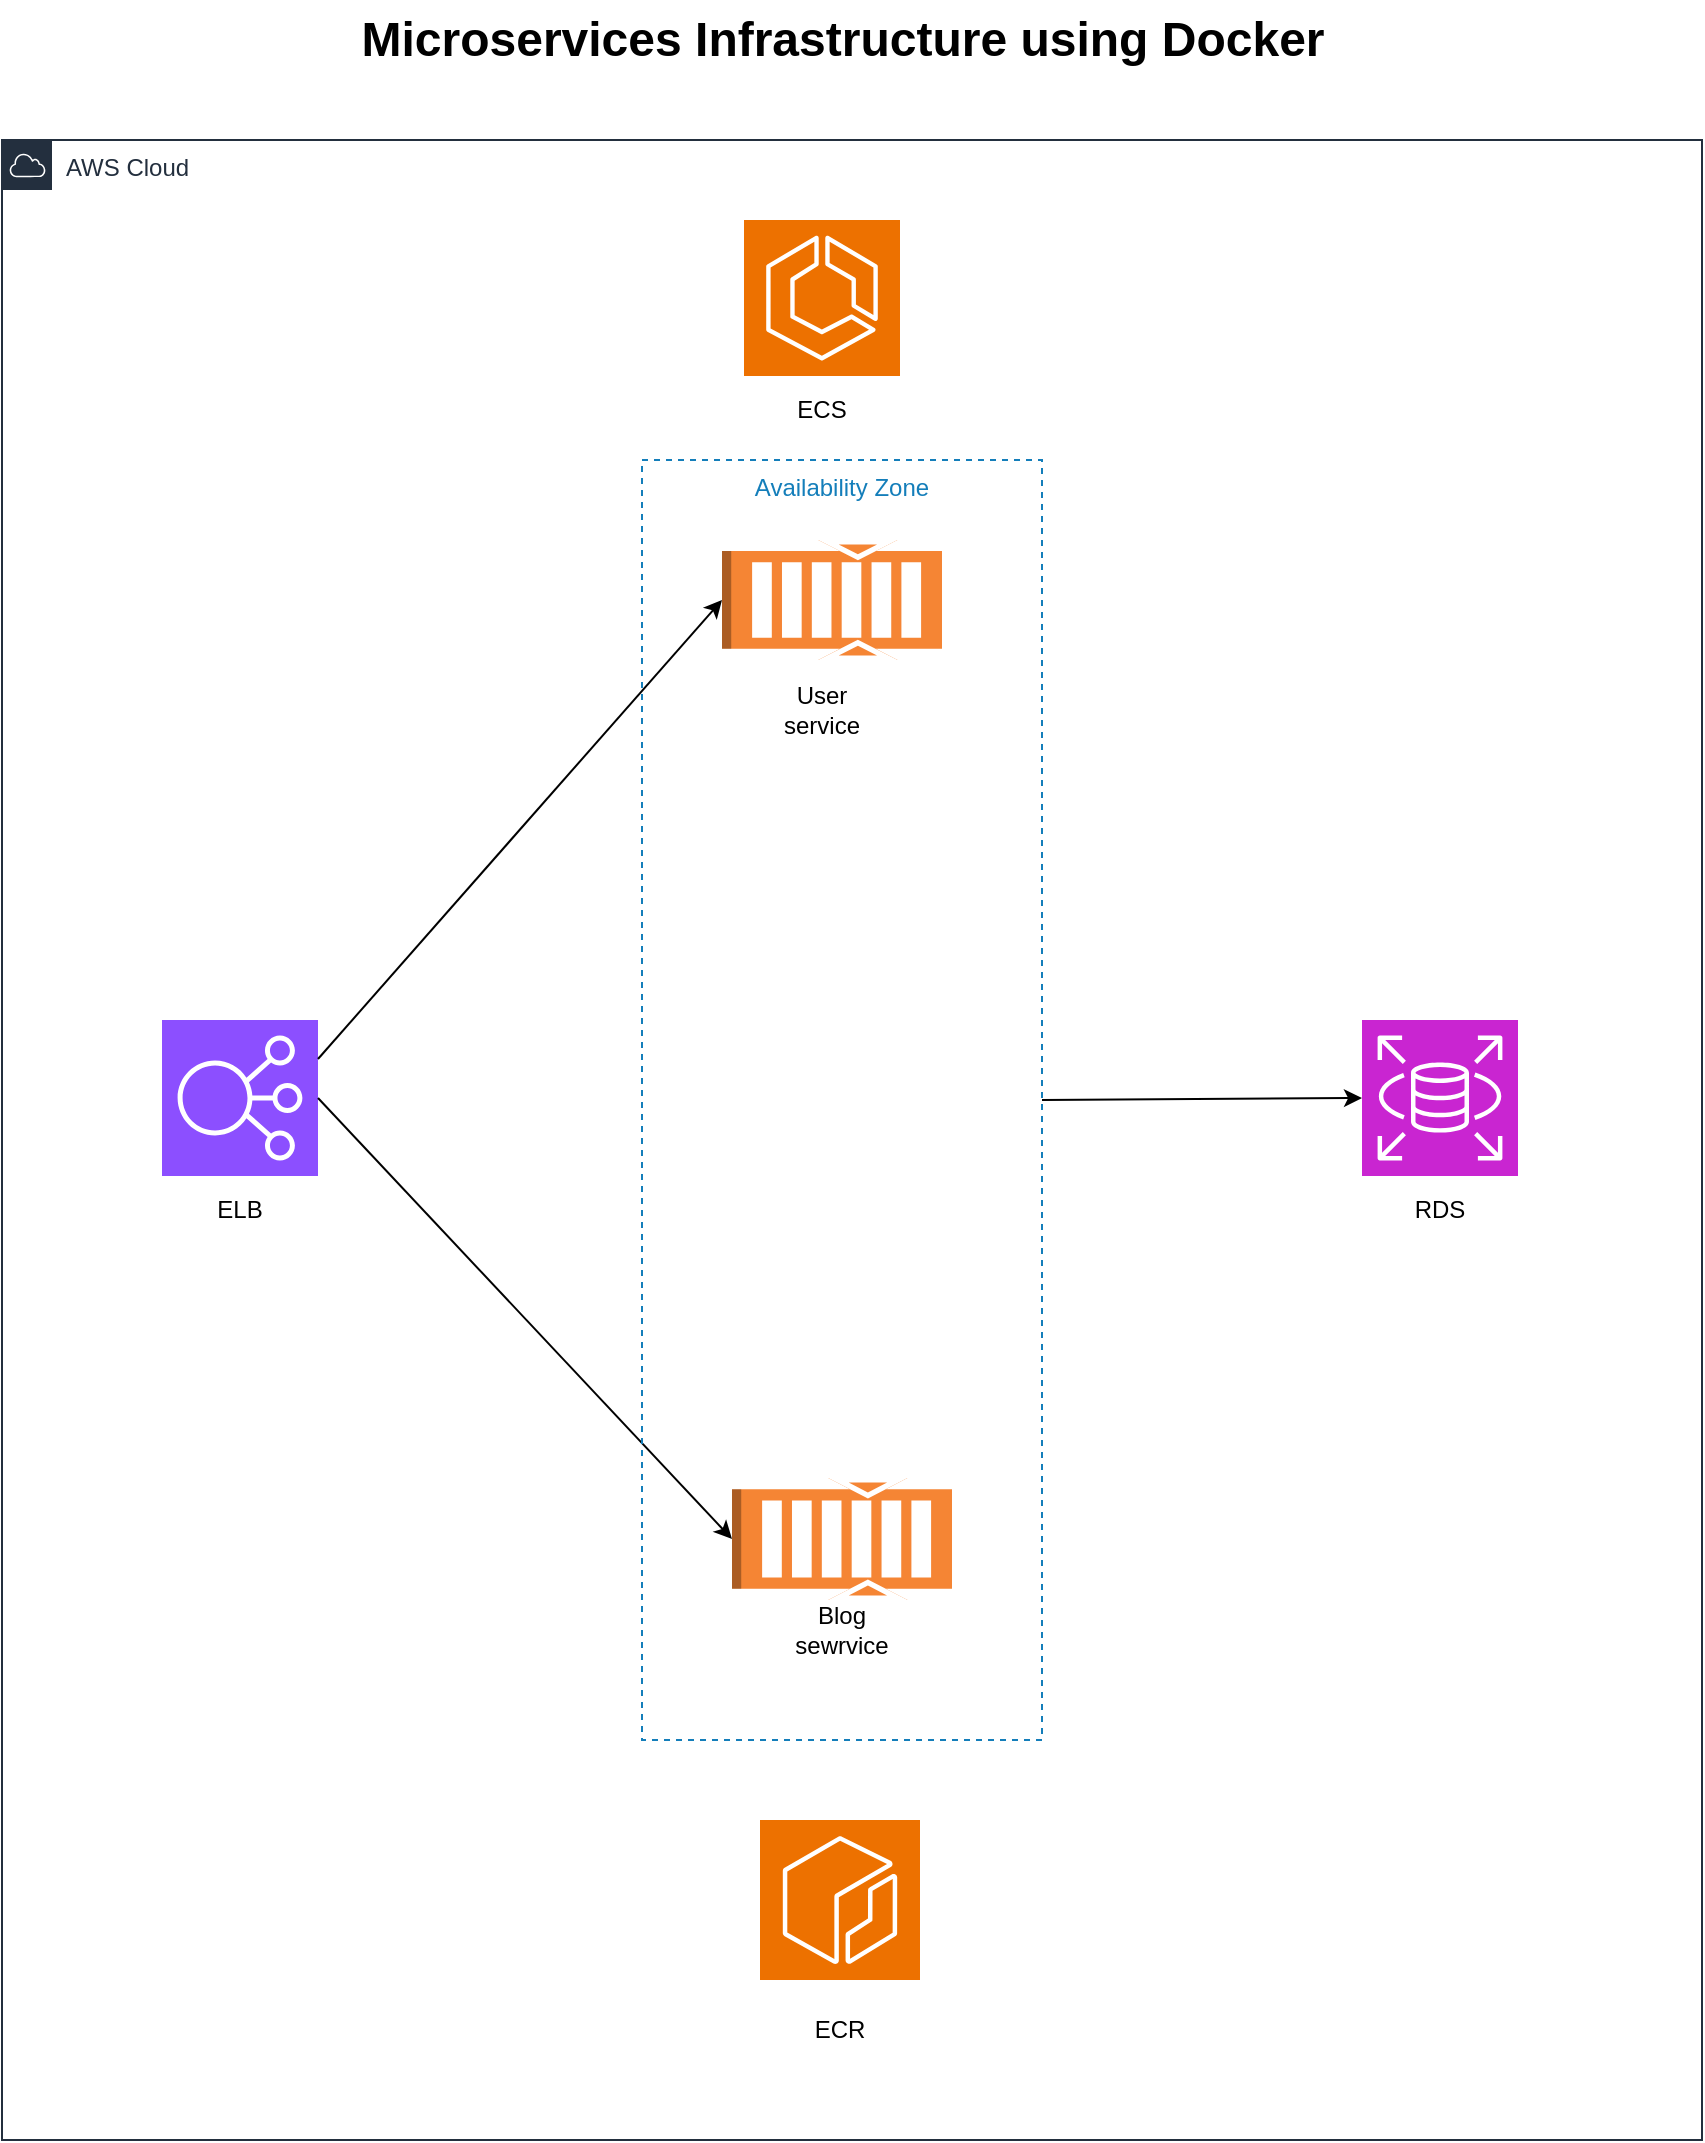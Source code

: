 <mxfile version="24.2.5" type="device">
  <diagram name="Page-1" id="bbNhHPLtcSECq55FanmO">
    <mxGraphModel dx="1434" dy="1944" grid="1" gridSize="10" guides="1" tooltips="1" connect="1" arrows="1" fold="1" page="1" pageScale="1" pageWidth="850" pageHeight="1100" math="0" shadow="0">
      <root>
        <mxCell id="0" />
        <mxCell id="1" parent="0" />
        <mxCell id="_r6Y_dU_7kAWAXshLB6E-125" value="&lt;div&gt;&lt;br&gt;&lt;/div&gt;" style="text;strokeColor=none;fillColor=none;html=1;fontSize=24;fontStyle=1;verticalAlign=middle;align=center;" parent="1" vertex="1">
          <mxGeometry x="359" y="739" width="100" height="40" as="geometry" />
        </mxCell>
        <mxCell id="_r6Y_dU_7kAWAXshLB6E-190" value="" style="sketch=0;points=[[0,0,0],[0.25,0,0],[0.5,0,0],[0.75,0,0],[1,0,0],[0,1,0],[0.25,1,0],[0.5,1,0],[0.75,1,0],[1,1,0],[0,0.25,0],[0,0.5,0],[0,0.75,0],[1,0.25,0],[1,0.5,0],[1,0.75,0]];outlineConnect=0;fontColor=#232F3E;fillColor=#C925D1;strokeColor=#ffffff;dashed=0;verticalLabelPosition=bottom;verticalAlign=top;align=center;html=1;fontSize=12;fontStyle=0;aspect=fixed;shape=mxgraph.aws4.resourceIcon;resIcon=mxgraph.aws4.rds;" parent="1" vertex="1">
          <mxGeometry x="680" y="440" width="78" height="78" as="geometry" />
        </mxCell>
        <mxCell id="_r6Y_dU_7kAWAXshLB6E-189" value="" style="sketch=0;points=[[0,0,0],[0.25,0,0],[0.5,0,0],[0.75,0,0],[1,0,0],[0,1,0],[0.25,1,0],[0.5,1,0],[0.75,1,0],[1,1,0],[0,0.25,0],[0,0.5,0],[0,0.75,0],[1,0.25,0],[1,0.5,0],[1,0.75,0]];outlineConnect=0;fontColor=#232F3E;fillColor=#8C4FFF;strokeColor=#ffffff;dashed=0;verticalLabelPosition=bottom;verticalAlign=top;align=center;html=1;fontSize=12;fontStyle=0;aspect=fixed;shape=mxgraph.aws4.resourceIcon;resIcon=mxgraph.aws4.elastic_load_balancing;" parent="1" vertex="1">
          <mxGeometry x="80" y="440" width="78" height="78" as="geometry" />
        </mxCell>
        <mxCell id="_r6Y_dU_7kAWAXshLB6E-194" value="" style="outlineConnect=0;dashed=0;verticalLabelPosition=bottom;verticalAlign=top;align=center;html=1;shape=mxgraph.aws3.search_documents;fillColor=#F58534;gradientColor=none;direction=south;" parent="1" vertex="1">
          <mxGeometry x="365" y="669" width="110" height="61" as="geometry" />
        </mxCell>
        <mxCell id="_r6Y_dU_7kAWAXshLB6E-202" style="edgeStyle=none;rounded=0;orthogonalLoop=1;jettySize=auto;html=1;exitX=1;exitY=0.25;exitDx=0;exitDy=0;exitPerimeter=0;entryX=0.5;entryY=1;entryDx=0;entryDy=0;entryPerimeter=0;" parent="1" source="_r6Y_dU_7kAWAXshLB6E-189" target="_r6Y_dU_7kAWAXshLB6E-193" edge="1">
          <mxGeometry relative="1" as="geometry" />
        </mxCell>
        <mxCell id="_r6Y_dU_7kAWAXshLB6E-203" value="ELB" style="text;html=1;align=center;verticalAlign=middle;whiteSpace=wrap;rounded=0;" parent="1" vertex="1">
          <mxGeometry x="89" y="520" width="60" height="30" as="geometry" />
        </mxCell>
        <mxCell id="_r6Y_dU_7kAWAXshLB6E-207" value="RDS" style="text;html=1;align=center;verticalAlign=middle;whiteSpace=wrap;rounded=0;" parent="1" vertex="1">
          <mxGeometry x="689" y="520" width="60" height="30" as="geometry" />
        </mxCell>
        <mxCell id="_r6Y_dU_7kAWAXshLB6E-208" value="Blog sewrvice" style="text;html=1;align=center;verticalAlign=middle;whiteSpace=wrap;rounded=0;" parent="1" vertex="1">
          <mxGeometry x="390" y="730" width="60" height="30" as="geometry" />
        </mxCell>
        <mxCell id="_r6Y_dU_7kAWAXshLB6E-217" style="edgeStyle=none;rounded=0;orthogonalLoop=1;jettySize=auto;html=1;exitX=1;exitY=0.5;exitDx=0;exitDy=0;exitPerimeter=0;entryX=0.5;entryY=1;entryDx=0;entryDy=0;entryPerimeter=0;" parent="1" source="_r6Y_dU_7kAWAXshLB6E-189" target="_r6Y_dU_7kAWAXshLB6E-194" edge="1">
          <mxGeometry relative="1" as="geometry" />
        </mxCell>
        <mxCell id="_r6Y_dU_7kAWAXshLB6E-223" style="edgeStyle=none;rounded=0;orthogonalLoop=1;jettySize=auto;html=1;exitX=1;exitY=0.5;exitDx=0;exitDy=0;entryX=0;entryY=0.5;entryDx=0;entryDy=0;entryPerimeter=0;" parent="1" target="_r6Y_dU_7kAWAXshLB6E-190" edge="1">
          <mxGeometry relative="1" as="geometry">
            <mxPoint x="520" y="480" as="sourcePoint" />
          </mxGeometry>
        </mxCell>
        <mxCell id="_r6Y_dU_7kAWAXshLB6E-228" value="AWS Cloud" style="points=[[0,0],[0.25,0],[0.5,0],[0.75,0],[1,0],[1,0.25],[1,0.5],[1,0.75],[1,1],[0.75,1],[0.5,1],[0.25,1],[0,1],[0,0.75],[0,0.5],[0,0.25]];outlineConnect=0;gradientColor=none;html=1;whiteSpace=wrap;fontSize=12;fontStyle=0;container=1;pointerEvents=0;collapsible=0;recursiveResize=0;shape=mxgraph.aws4.group;grIcon=mxgraph.aws4.group_aws_cloud;strokeColor=#232F3E;fillColor=none;verticalAlign=top;align=left;spacingLeft=30;fontColor=#232F3E;dashed=0;" parent="1" vertex="1">
          <mxGeometry width="850" height="1000" as="geometry" />
        </mxCell>
        <mxCell id="_r6Y_dU_7kAWAXshLB6E-192" value="" style="sketch=0;points=[[0,0,0],[0.25,0,0],[0.5,0,0],[0.75,0,0],[1,0,0],[0,1,0],[0.25,1,0],[0.5,1,0],[0.75,1,0],[1,1,0],[0,0.25,0],[0,0.5,0],[0,0.75,0],[1,0.25,0],[1,0.5,0],[1,0.75,0]];outlineConnect=0;fontColor=#232F3E;fillColor=#ED7100;strokeColor=#ffffff;dashed=0;verticalLabelPosition=bottom;verticalAlign=top;align=center;html=1;fontSize=12;fontStyle=0;aspect=fixed;shape=mxgraph.aws4.resourceIcon;resIcon=mxgraph.aws4.ecr;" parent="_r6Y_dU_7kAWAXshLB6E-228" vertex="1">
          <mxGeometry x="379" y="840" width="80" height="80" as="geometry" />
        </mxCell>
        <mxCell id="_r6Y_dU_7kAWAXshLB6E-191" value="" style="sketch=0;points=[[0,0,0],[0.25,0,0],[0.5,0,0],[0.75,0,0],[1,0,0],[0,1,0],[0.25,1,0],[0.5,1,0],[0.75,1,0],[1,1,0],[0,0.25,0],[0,0.5,0],[0,0.75,0],[1,0.25,0],[1,0.5,0],[1,0.75,0]];outlineConnect=0;fontColor=#232F3E;fillColor=#ED7100;strokeColor=#ffffff;dashed=0;verticalLabelPosition=bottom;verticalAlign=top;align=center;html=1;fontSize=12;fontStyle=0;aspect=fixed;shape=mxgraph.aws4.resourceIcon;resIcon=mxgraph.aws4.ecs;" parent="_r6Y_dU_7kAWAXshLB6E-228" vertex="1">
          <mxGeometry x="371" y="40" width="78" height="78" as="geometry" />
        </mxCell>
        <mxCell id="_r6Y_dU_7kAWAXshLB6E-209" value="ECR" style="text;html=1;align=center;verticalAlign=middle;whiteSpace=wrap;rounded=0;" parent="_r6Y_dU_7kAWAXshLB6E-228" vertex="1">
          <mxGeometry x="389" y="930" width="60" height="30" as="geometry" />
        </mxCell>
        <mxCell id="_r6Y_dU_7kAWAXshLB6E-205" value="ECS" style="text;html=1;align=center;verticalAlign=middle;whiteSpace=wrap;rounded=0;" parent="_r6Y_dU_7kAWAXshLB6E-228" vertex="1">
          <mxGeometry x="380" y="120" width="60" height="30" as="geometry" />
        </mxCell>
        <mxCell id="_r6Y_dU_7kAWAXshLB6E-206" style="edgeStyle=none;rounded=0;orthogonalLoop=1;jettySize=auto;html=1;exitX=0.75;exitY=1;exitDx=0;exitDy=0;" parent="_r6Y_dU_7kAWAXshLB6E-228" source="_r6Y_dU_7kAWAXshLB6E-205" target="_r6Y_dU_7kAWAXshLB6E-205" edge="1">
          <mxGeometry relative="1" as="geometry" />
        </mxCell>
        <mxCell id="_r6Y_dU_7kAWAXshLB6E-193" value="" style="outlineConnect=0;dashed=0;verticalLabelPosition=bottom;verticalAlign=top;align=center;html=1;shape=mxgraph.aws3.search_documents;fillColor=#F58534;gradientColor=none;direction=south;" parent="_r6Y_dU_7kAWAXshLB6E-228" vertex="1">
          <mxGeometry x="360" y="200" width="110" height="60" as="geometry" />
        </mxCell>
        <mxCell id="_r6Y_dU_7kAWAXshLB6E-204" value="User service" style="text;html=1;align=center;verticalAlign=middle;whiteSpace=wrap;rounded=0;" parent="_r6Y_dU_7kAWAXshLB6E-228" vertex="1">
          <mxGeometry x="380" y="270" width="60" height="30" as="geometry" />
        </mxCell>
        <mxCell id="_r6Y_dU_7kAWAXshLB6E-231" value="Availability Zone" style="fillColor=none;strokeColor=#147EBA;dashed=1;verticalAlign=top;fontStyle=0;fontColor=#147EBA;whiteSpace=wrap;html=1;" parent="_r6Y_dU_7kAWAXshLB6E-228" vertex="1">
          <mxGeometry x="320" y="160" width="200" height="640" as="geometry" />
        </mxCell>
        <mxCell id="_r6Y_dU_7kAWAXshLB6E-232" style="edgeStyle=none;rounded=0;orthogonalLoop=1;jettySize=auto;html=1;exitX=0.5;exitY=1;exitDx=0;exitDy=0;" parent="_r6Y_dU_7kAWAXshLB6E-228" source="_r6Y_dU_7kAWAXshLB6E-205" target="_r6Y_dU_7kAWAXshLB6E-205" edge="1">
          <mxGeometry relative="1" as="geometry" />
        </mxCell>
        <mxCell id="_r6Y_dU_7kAWAXshLB6E-234" value="Microservices Infrastructure using Docker" style="text;strokeColor=none;fillColor=none;html=1;fontSize=24;fontStyle=1;verticalAlign=middle;align=center;" parent="1" vertex="1">
          <mxGeometry x="360" y="-70" width="120" height="40" as="geometry" />
        </mxCell>
      </root>
    </mxGraphModel>
  </diagram>
</mxfile>
